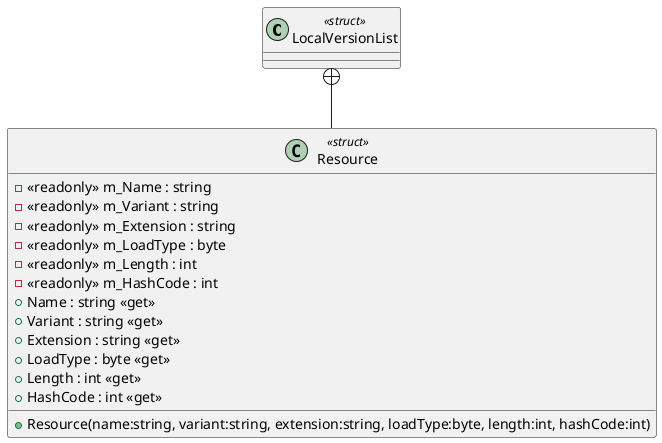 @startuml
class LocalVersionList <<struct>> {
}
class Resource <<struct>> {
    - <<readonly>> m_Name : string
    - <<readonly>> m_Variant : string
    - <<readonly>> m_Extension : string
    - <<readonly>> m_LoadType : byte
    - <<readonly>> m_Length : int
    - <<readonly>> m_HashCode : int
    + Resource(name:string, variant:string, extension:string, loadType:byte, length:int, hashCode:int)
    + Name : string <<get>>
    + Variant : string <<get>>
    + Extension : string <<get>>
    + LoadType : byte <<get>>
    + Length : int <<get>>
    + HashCode : int <<get>>
}
LocalVersionList +-- Resource
@enduml

